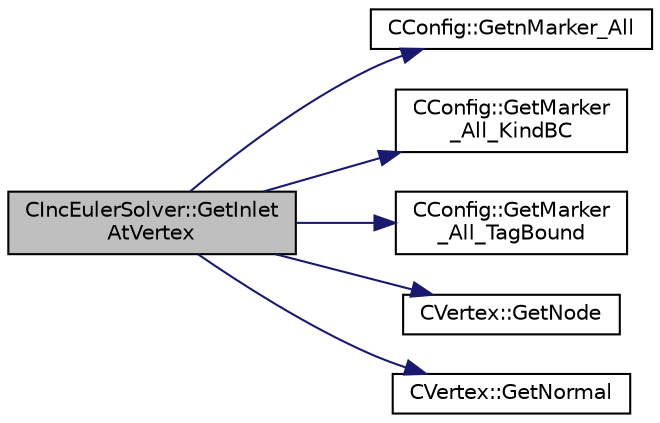 digraph "CIncEulerSolver::GetInletAtVertex"
{
  edge [fontname="Helvetica",fontsize="10",labelfontname="Helvetica",labelfontsize="10"];
  node [fontname="Helvetica",fontsize="10",shape=record];
  rankdir="LR";
  Node976 [label="CIncEulerSolver::GetInlet\lAtVertex",height=0.2,width=0.4,color="black", fillcolor="grey75", style="filled", fontcolor="black"];
  Node976 -> Node977 [color="midnightblue",fontsize="10",style="solid",fontname="Helvetica"];
  Node977 [label="CConfig::GetnMarker_All",height=0.2,width=0.4,color="black", fillcolor="white", style="filled",URL="$class_c_config.html#a300c4884edfc0c2acf395036439004f4",tooltip="Get the total number of boundary markers including send/receive domains. "];
  Node976 -> Node978 [color="midnightblue",fontsize="10",style="solid",fontname="Helvetica"];
  Node978 [label="CConfig::GetMarker\l_All_KindBC",height=0.2,width=0.4,color="black", fillcolor="white", style="filled",URL="$class_c_config.html#a57d43acc1457d2d27095ce006218862e",tooltip="Get the kind of boundary for each marker. "];
  Node976 -> Node979 [color="midnightblue",fontsize="10",style="solid",fontname="Helvetica"];
  Node979 [label="CConfig::GetMarker\l_All_TagBound",height=0.2,width=0.4,color="black", fillcolor="white", style="filled",URL="$class_c_config.html#a967e969a3beb24bb6e57d7036af003be",tooltip="Get the index of the surface defined in the geometry file. "];
  Node976 -> Node980 [color="midnightblue",fontsize="10",style="solid",fontname="Helvetica"];
  Node980 [label="CVertex::GetNode",height=0.2,width=0.4,color="black", fillcolor="white", style="filled",URL="$class_c_vertex.html#a95c513bf927464157ed96b6c79779a1f",tooltip="Get the node of the vertex. "];
  Node976 -> Node981 [color="midnightblue",fontsize="10",style="solid",fontname="Helvetica"];
  Node981 [label="CVertex::GetNormal",height=0.2,width=0.4,color="black", fillcolor="white", style="filled",URL="$class_c_vertex.html#a0d289163c6f3384822fcb9ae86fc1c39",tooltip="Copy the the normal vector of a face. "];
}
